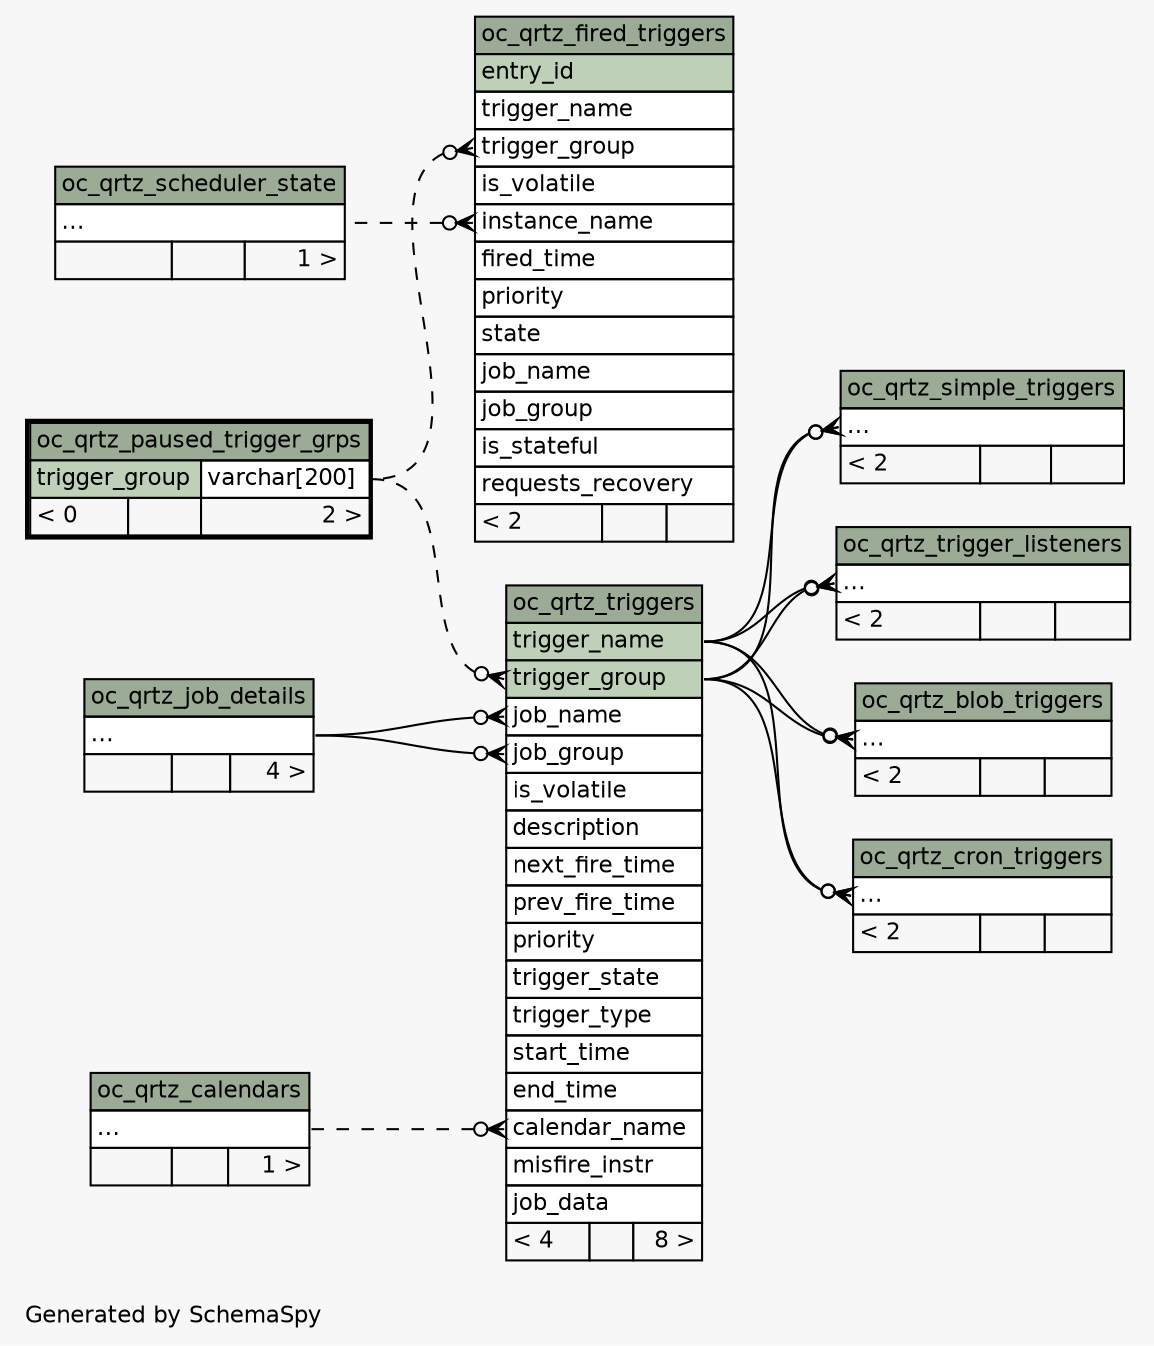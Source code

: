 // dot 2.28.0 on Windows Vista 6.0
// SchemaSpy rev 590
digraph "impliedTwoDegreesRelationshipsDiagram" {
  graph [
    rankdir="RL"
    bgcolor="#f7f7f7"
    label="\nGenerated by SchemaSpy"
    labeljust="l"
    nodesep="0.18"
    ranksep="0.46"
    fontname="Helvetica"
    fontsize="11"
  ];
  node [
    fontname="Helvetica"
    fontsize="11"
    shape="plaintext"
  ];
  edge [
    arrowsize="0.8"
  ];
  "oc_qrtz_blob_triggers":"elipses":w -> "oc_qrtz_triggers":"trigger_group":e [arrowhead=none dir=back arrowtail=crowodot];
  "oc_qrtz_blob_triggers":"elipses":w -> "oc_qrtz_triggers":"trigger_name":e [arrowhead=none dir=back arrowtail=crowodot];
  "oc_qrtz_cron_triggers":"elipses":w -> "oc_qrtz_triggers":"trigger_group":e [arrowhead=none dir=back arrowtail=crowodot];
  "oc_qrtz_cron_triggers":"elipses":w -> "oc_qrtz_triggers":"trigger_name":e [arrowhead=none dir=back arrowtail=crowodot];
  "oc_qrtz_fired_triggers":"instance_name":w -> "oc_qrtz_scheduler_state":"elipses":e [arrowhead=none dir=back arrowtail=crowodot style=dashed];
  "oc_qrtz_fired_triggers":"trigger_group":w -> "oc_qrtz_paused_trigger_grps":"trigger_group.type":e [arrowhead=none dir=back arrowtail=crowodot style=dashed];
  "oc_qrtz_simple_triggers":"elipses":w -> "oc_qrtz_triggers":"trigger_group":e [arrowhead=none dir=back arrowtail=crowodot];
  "oc_qrtz_simple_triggers":"elipses":w -> "oc_qrtz_triggers":"trigger_name":e [arrowhead=none dir=back arrowtail=crowodot];
  "oc_qrtz_trigger_listeners":"elipses":w -> "oc_qrtz_triggers":"trigger_group":e [arrowhead=none dir=back arrowtail=crowodot];
  "oc_qrtz_trigger_listeners":"elipses":w -> "oc_qrtz_triggers":"trigger_name":e [arrowhead=none dir=back arrowtail=crowodot];
  "oc_qrtz_triggers":"calendar_name":w -> "oc_qrtz_calendars":"elipses":e [arrowhead=none dir=back arrowtail=crowodot style=dashed];
  "oc_qrtz_triggers":"job_group":w -> "oc_qrtz_job_details":"elipses":e [arrowhead=none dir=back arrowtail=crowodot];
  "oc_qrtz_triggers":"job_name":w -> "oc_qrtz_job_details":"elipses":e [arrowhead=none dir=back arrowtail=crowodot];
  "oc_qrtz_triggers":"trigger_group":w -> "oc_qrtz_paused_trigger_grps":"trigger_group.type":e [arrowhead=none dir=back arrowtail=crowodot style=dashed];
  "oc_qrtz_blob_triggers" [
    label=<
    <TABLE BORDER="0" CELLBORDER="1" CELLSPACING="0" BGCOLOR="#ffffff">
      <TR><TD COLSPAN="3" BGCOLOR="#9bab96" ALIGN="CENTER">oc_qrtz_blob_triggers</TD></TR>
      <TR><TD PORT="elipses" COLSPAN="3" ALIGN="LEFT">...</TD></TR>
      <TR><TD ALIGN="LEFT" BGCOLOR="#f7f7f7">&lt; 2</TD><TD ALIGN="RIGHT" BGCOLOR="#f7f7f7">  </TD><TD ALIGN="RIGHT" BGCOLOR="#f7f7f7">  </TD></TR>
    </TABLE>>
    URL="oc_qrtz_blob_triggers.html"
    tooltip="oc_qrtz_blob_triggers"
  ];
  "oc_qrtz_calendars" [
    label=<
    <TABLE BORDER="0" CELLBORDER="1" CELLSPACING="0" BGCOLOR="#ffffff">
      <TR><TD COLSPAN="3" BGCOLOR="#9bab96" ALIGN="CENTER">oc_qrtz_calendars</TD></TR>
      <TR><TD PORT="elipses" COLSPAN="3" ALIGN="LEFT">...</TD></TR>
      <TR><TD ALIGN="LEFT" BGCOLOR="#f7f7f7">  </TD><TD ALIGN="RIGHT" BGCOLOR="#f7f7f7">  </TD><TD ALIGN="RIGHT" BGCOLOR="#f7f7f7">1 &gt;</TD></TR>
    </TABLE>>
    URL="oc_qrtz_calendars.html"
    tooltip="oc_qrtz_calendars"
  ];
  "oc_qrtz_cron_triggers" [
    label=<
    <TABLE BORDER="0" CELLBORDER="1" CELLSPACING="0" BGCOLOR="#ffffff">
      <TR><TD COLSPAN="3" BGCOLOR="#9bab96" ALIGN="CENTER">oc_qrtz_cron_triggers</TD></TR>
      <TR><TD PORT="elipses" COLSPAN="3" ALIGN="LEFT">...</TD></TR>
      <TR><TD ALIGN="LEFT" BGCOLOR="#f7f7f7">&lt; 2</TD><TD ALIGN="RIGHT" BGCOLOR="#f7f7f7">  </TD><TD ALIGN="RIGHT" BGCOLOR="#f7f7f7">  </TD></TR>
    </TABLE>>
    URL="oc_qrtz_cron_triggers.html"
    tooltip="oc_qrtz_cron_triggers"
  ];
  "oc_qrtz_fired_triggers" [
    label=<
    <TABLE BORDER="0" CELLBORDER="1" CELLSPACING="0" BGCOLOR="#ffffff">
      <TR><TD COLSPAN="3" BGCOLOR="#9bab96" ALIGN="CENTER">oc_qrtz_fired_triggers</TD></TR>
      <TR><TD PORT="entry_id" COLSPAN="3" BGCOLOR="#bed1b8" ALIGN="LEFT">entry_id</TD></TR>
      <TR><TD PORT="trigger_name" COLSPAN="3" ALIGN="LEFT">trigger_name</TD></TR>
      <TR><TD PORT="trigger_group" COLSPAN="3" ALIGN="LEFT">trigger_group</TD></TR>
      <TR><TD PORT="is_volatile" COLSPAN="3" ALIGN="LEFT">is_volatile</TD></TR>
      <TR><TD PORT="instance_name" COLSPAN="3" ALIGN="LEFT">instance_name</TD></TR>
      <TR><TD PORT="fired_time" COLSPAN="3" ALIGN="LEFT">fired_time</TD></TR>
      <TR><TD PORT="priority" COLSPAN="3" ALIGN="LEFT">priority</TD></TR>
      <TR><TD PORT="state" COLSPAN="3" ALIGN="LEFT">state</TD></TR>
      <TR><TD PORT="job_name" COLSPAN="3" ALIGN="LEFT">job_name</TD></TR>
      <TR><TD PORT="job_group" COLSPAN="3" ALIGN="LEFT">job_group</TD></TR>
      <TR><TD PORT="is_stateful" COLSPAN="3" ALIGN="LEFT">is_stateful</TD></TR>
      <TR><TD PORT="requests_recovery" COLSPAN="3" ALIGN="LEFT">requests_recovery</TD></TR>
      <TR><TD ALIGN="LEFT" BGCOLOR="#f7f7f7">&lt; 2</TD><TD ALIGN="RIGHT" BGCOLOR="#f7f7f7">  </TD><TD ALIGN="RIGHT" BGCOLOR="#f7f7f7">  </TD></TR>
    </TABLE>>
    URL="oc_qrtz_fired_triggers.html"
    tooltip="oc_qrtz_fired_triggers"
  ];
  "oc_qrtz_job_details" [
    label=<
    <TABLE BORDER="0" CELLBORDER="1" CELLSPACING="0" BGCOLOR="#ffffff">
      <TR><TD COLSPAN="3" BGCOLOR="#9bab96" ALIGN="CENTER">oc_qrtz_job_details</TD></TR>
      <TR><TD PORT="elipses" COLSPAN="3" ALIGN="LEFT">...</TD></TR>
      <TR><TD ALIGN="LEFT" BGCOLOR="#f7f7f7">  </TD><TD ALIGN="RIGHT" BGCOLOR="#f7f7f7">  </TD><TD ALIGN="RIGHT" BGCOLOR="#f7f7f7">4 &gt;</TD></TR>
    </TABLE>>
    URL="oc_qrtz_job_details.html"
    tooltip="oc_qrtz_job_details"
  ];
  "oc_qrtz_paused_trigger_grps" [
    label=<
    <TABLE BORDER="2" CELLBORDER="1" CELLSPACING="0" BGCOLOR="#ffffff">
      <TR><TD COLSPAN="3" BGCOLOR="#9bab96" ALIGN="CENTER">oc_qrtz_paused_trigger_grps</TD></TR>
      <TR><TD PORT="trigger_group" COLSPAN="2" BGCOLOR="#bed1b8" ALIGN="LEFT">trigger_group</TD><TD PORT="trigger_group.type" ALIGN="LEFT">varchar[200]</TD></TR>
      <TR><TD ALIGN="LEFT" BGCOLOR="#f7f7f7">&lt; 0</TD><TD ALIGN="RIGHT" BGCOLOR="#f7f7f7">  </TD><TD ALIGN="RIGHT" BGCOLOR="#f7f7f7">2 &gt;</TD></TR>
    </TABLE>>
    URL="oc_qrtz_paused_trigger_grps.html"
    tooltip="oc_qrtz_paused_trigger_grps"
  ];
  "oc_qrtz_scheduler_state" [
    label=<
    <TABLE BORDER="0" CELLBORDER="1" CELLSPACING="0" BGCOLOR="#ffffff">
      <TR><TD COLSPAN="3" BGCOLOR="#9bab96" ALIGN="CENTER">oc_qrtz_scheduler_state</TD></TR>
      <TR><TD PORT="elipses" COLSPAN="3" ALIGN="LEFT">...</TD></TR>
      <TR><TD ALIGN="LEFT" BGCOLOR="#f7f7f7">  </TD><TD ALIGN="RIGHT" BGCOLOR="#f7f7f7">  </TD><TD ALIGN="RIGHT" BGCOLOR="#f7f7f7">1 &gt;</TD></TR>
    </TABLE>>
    URL="oc_qrtz_scheduler_state.html"
    tooltip="oc_qrtz_scheduler_state"
  ];
  "oc_qrtz_simple_triggers" [
    label=<
    <TABLE BORDER="0" CELLBORDER="1" CELLSPACING="0" BGCOLOR="#ffffff">
      <TR><TD COLSPAN="3" BGCOLOR="#9bab96" ALIGN="CENTER">oc_qrtz_simple_triggers</TD></TR>
      <TR><TD PORT="elipses" COLSPAN="3" ALIGN="LEFT">...</TD></TR>
      <TR><TD ALIGN="LEFT" BGCOLOR="#f7f7f7">&lt; 2</TD><TD ALIGN="RIGHT" BGCOLOR="#f7f7f7">  </TD><TD ALIGN="RIGHT" BGCOLOR="#f7f7f7">  </TD></TR>
    </TABLE>>
    URL="oc_qrtz_simple_triggers.html"
    tooltip="oc_qrtz_simple_triggers"
  ];
  "oc_qrtz_trigger_listeners" [
    label=<
    <TABLE BORDER="0" CELLBORDER="1" CELLSPACING="0" BGCOLOR="#ffffff">
      <TR><TD COLSPAN="3" BGCOLOR="#9bab96" ALIGN="CENTER">oc_qrtz_trigger_listeners</TD></TR>
      <TR><TD PORT="elipses" COLSPAN="3" ALIGN="LEFT">...</TD></TR>
      <TR><TD ALIGN="LEFT" BGCOLOR="#f7f7f7">&lt; 2</TD><TD ALIGN="RIGHT" BGCOLOR="#f7f7f7">  </TD><TD ALIGN="RIGHT" BGCOLOR="#f7f7f7">  </TD></TR>
    </TABLE>>
    URL="oc_qrtz_trigger_listeners.html"
    tooltip="oc_qrtz_trigger_listeners"
  ];
  "oc_qrtz_triggers" [
    label=<
    <TABLE BORDER="0" CELLBORDER="1" CELLSPACING="0" BGCOLOR="#ffffff">
      <TR><TD COLSPAN="3" BGCOLOR="#9bab96" ALIGN="CENTER">oc_qrtz_triggers</TD></TR>
      <TR><TD PORT="trigger_name" COLSPAN="3" BGCOLOR="#bed1b8" ALIGN="LEFT">trigger_name</TD></TR>
      <TR><TD PORT="trigger_group" COLSPAN="3" BGCOLOR="#bed1b8" ALIGN="LEFT">trigger_group</TD></TR>
      <TR><TD PORT="job_name" COLSPAN="3" ALIGN="LEFT">job_name</TD></TR>
      <TR><TD PORT="job_group" COLSPAN="3" ALIGN="LEFT">job_group</TD></TR>
      <TR><TD PORT="is_volatile" COLSPAN="3" ALIGN="LEFT">is_volatile</TD></TR>
      <TR><TD PORT="description" COLSPAN="3" ALIGN="LEFT">description</TD></TR>
      <TR><TD PORT="next_fire_time" COLSPAN="3" ALIGN="LEFT">next_fire_time</TD></TR>
      <TR><TD PORT="prev_fire_time" COLSPAN="3" ALIGN="LEFT">prev_fire_time</TD></TR>
      <TR><TD PORT="priority" COLSPAN="3" ALIGN="LEFT">priority</TD></TR>
      <TR><TD PORT="trigger_state" COLSPAN="3" ALIGN="LEFT">trigger_state</TD></TR>
      <TR><TD PORT="trigger_type" COLSPAN="3" ALIGN="LEFT">trigger_type</TD></TR>
      <TR><TD PORT="start_time" COLSPAN="3" ALIGN="LEFT">start_time</TD></TR>
      <TR><TD PORT="end_time" COLSPAN="3" ALIGN="LEFT">end_time</TD></TR>
      <TR><TD PORT="calendar_name" COLSPAN="3" ALIGN="LEFT">calendar_name</TD></TR>
      <TR><TD PORT="misfire_instr" COLSPAN="3" ALIGN="LEFT">misfire_instr</TD></TR>
      <TR><TD PORT="job_data" COLSPAN="3" ALIGN="LEFT">job_data</TD></TR>
      <TR><TD ALIGN="LEFT" BGCOLOR="#f7f7f7">&lt; 4</TD><TD ALIGN="RIGHT" BGCOLOR="#f7f7f7">  </TD><TD ALIGN="RIGHT" BGCOLOR="#f7f7f7">8 &gt;</TD></TR>
    </TABLE>>
    URL="oc_qrtz_triggers.html"
    tooltip="oc_qrtz_triggers"
  ];
}
